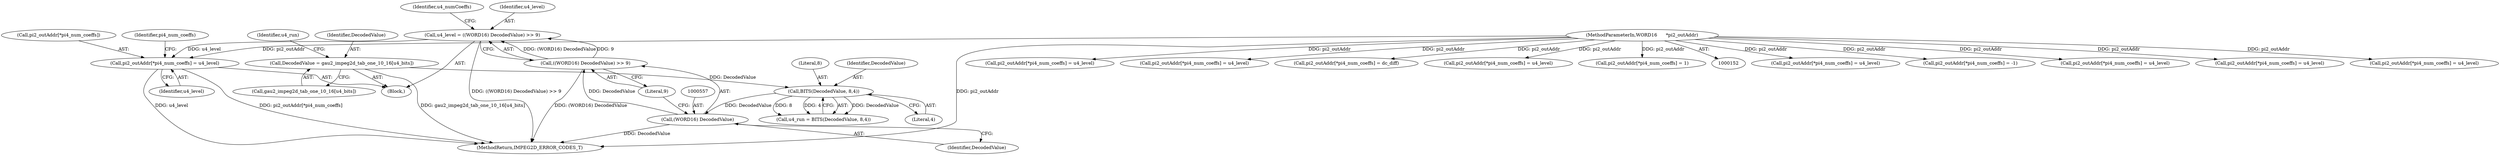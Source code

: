 digraph "0_Android_8b4ed5a23175b7ffa56eea4678db7287f825e985@array" {
"1000577" [label="(Call,pi2_outAddr[*pi4_num_coeffs] = u4_level)"];
"1000553" [label="(Call,u4_level = ((WORD16) DecodedValue) >> 9)"];
"1000555" [label="(Call,((WORD16) DecodedValue) >> 9)"];
"1000556" [label="(Call,(WORD16) DecodedValue)"];
"1000549" [label="(Call,BITS(DecodedValue, 8,4))"];
"1000542" [label="(Call,DecodedValue = gau2_impeg2d_tab_one_10_16[u4_bits])"];
"1000154" [label="(MethodParameterIn,WORD16      *pi2_outAddr)"];
"1000582" [label="(Identifier,u4_level)"];
"1000561" [label="(Identifier,u4_numCoeffs)"];
"1000558" [label="(Identifier,DecodedValue)"];
"1000548" [label="(Identifier,u4_run)"];
"1000636" [label="(Call,pi2_outAddr[*pi4_num_coeffs] = u4_level)"];
"1000551" [label="(Literal,8)"];
"1000543" [label="(Identifier,DecodedValue)"];
"1000554" [label="(Identifier,u4_level)"];
"1000544" [label="(Call,gau2_impeg2d_tab_one_10_16[u4_bits])"];
"1000347" [label="(Call,pi2_outAddr[*pi4_num_coeffs] = -1)"];
"1000553" [label="(Call,u4_level = ((WORD16) DecodedValue) >> 9)"];
"1000499" [label="(Block,)"];
"1000578" [label="(Call,pi2_outAddr[*pi4_num_coeffs])"];
"1000585" [label="(Identifier,pi4_num_coeffs)"];
"1001064" [label="(MethodReturn,IMPEG2D_ERROR_CODES_T)"];
"1000706" [label="(Call,pi2_outAddr[*pi4_num_coeffs] = u4_level)"];
"1000950" [label="(Call,pi2_outAddr[*pi4_num_coeffs] = u4_level)"];
"1000549" [label="(Call,BITS(DecodedValue, 8,4))"];
"1001020" [label="(Call,pi2_outAddr[*pi4_num_coeffs] = u4_level)"];
"1000542" [label="(Call,DecodedValue = gau2_impeg2d_tab_one_10_16[u4_bits])"];
"1000547" [label="(Call,u4_run = BITS(DecodedValue, 8,4))"];
"1000794" [label="(Call,pi2_outAddr[*pi4_num_coeffs] = u4_level)"];
"1000556" [label="(Call,(WORD16) DecodedValue)"];
"1000550" [label="(Identifier,DecodedValue)"];
"1000467" [label="(Call,pi2_outAddr[*pi4_num_coeffs] = u4_level)"];
"1000552" [label="(Literal,4)"];
"1000303" [label="(Call,pi2_outAddr[*pi4_num_coeffs] = dc_diff)"];
"1000891" [label="(Call,pi2_outAddr[*pi4_num_coeffs] = u4_level)"];
"1000555" [label="(Call,((WORD16) DecodedValue) >> 9)"];
"1000559" [label="(Literal,9)"];
"1000154" [label="(MethodParameterIn,WORD16      *pi2_outAddr)"];
"1000356" [label="(Call,pi2_outAddr[*pi4_num_coeffs] = 1)"];
"1000577" [label="(Call,pi2_outAddr[*pi4_num_coeffs] = u4_level)"];
"1000577" -> "1000499"  [label="AST: "];
"1000577" -> "1000582"  [label="CFG: "];
"1000578" -> "1000577"  [label="AST: "];
"1000582" -> "1000577"  [label="AST: "];
"1000585" -> "1000577"  [label="CFG: "];
"1000577" -> "1001064"  [label="DDG: pi2_outAddr[*pi4_num_coeffs]"];
"1000577" -> "1001064"  [label="DDG: u4_level"];
"1000553" -> "1000577"  [label="DDG: u4_level"];
"1000154" -> "1000577"  [label="DDG: pi2_outAddr"];
"1000553" -> "1000499"  [label="AST: "];
"1000553" -> "1000555"  [label="CFG: "];
"1000554" -> "1000553"  [label="AST: "];
"1000555" -> "1000553"  [label="AST: "];
"1000561" -> "1000553"  [label="CFG: "];
"1000553" -> "1001064"  [label="DDG: ((WORD16) DecodedValue) >> 9"];
"1000555" -> "1000553"  [label="DDG: (WORD16) DecodedValue"];
"1000555" -> "1000553"  [label="DDG: 9"];
"1000555" -> "1000559"  [label="CFG: "];
"1000556" -> "1000555"  [label="AST: "];
"1000559" -> "1000555"  [label="AST: "];
"1000555" -> "1001064"  [label="DDG: (WORD16) DecodedValue"];
"1000556" -> "1000555"  [label="DDG: DecodedValue"];
"1000556" -> "1000558"  [label="CFG: "];
"1000557" -> "1000556"  [label="AST: "];
"1000558" -> "1000556"  [label="AST: "];
"1000559" -> "1000556"  [label="CFG: "];
"1000556" -> "1001064"  [label="DDG: DecodedValue"];
"1000549" -> "1000556"  [label="DDG: DecodedValue"];
"1000549" -> "1000547"  [label="AST: "];
"1000549" -> "1000552"  [label="CFG: "];
"1000550" -> "1000549"  [label="AST: "];
"1000551" -> "1000549"  [label="AST: "];
"1000552" -> "1000549"  [label="AST: "];
"1000547" -> "1000549"  [label="CFG: "];
"1000549" -> "1000547"  [label="DDG: DecodedValue"];
"1000549" -> "1000547"  [label="DDG: 8"];
"1000549" -> "1000547"  [label="DDG: 4"];
"1000542" -> "1000549"  [label="DDG: DecodedValue"];
"1000542" -> "1000499"  [label="AST: "];
"1000542" -> "1000544"  [label="CFG: "];
"1000543" -> "1000542"  [label="AST: "];
"1000544" -> "1000542"  [label="AST: "];
"1000548" -> "1000542"  [label="CFG: "];
"1000542" -> "1001064"  [label="DDG: gau2_impeg2d_tab_one_10_16[u4_bits]"];
"1000154" -> "1000152"  [label="AST: "];
"1000154" -> "1001064"  [label="DDG: pi2_outAddr"];
"1000154" -> "1000303"  [label="DDG: pi2_outAddr"];
"1000154" -> "1000347"  [label="DDG: pi2_outAddr"];
"1000154" -> "1000356"  [label="DDG: pi2_outAddr"];
"1000154" -> "1000467"  [label="DDG: pi2_outAddr"];
"1000154" -> "1000636"  [label="DDG: pi2_outAddr"];
"1000154" -> "1000706"  [label="DDG: pi2_outAddr"];
"1000154" -> "1000794"  [label="DDG: pi2_outAddr"];
"1000154" -> "1000891"  [label="DDG: pi2_outAddr"];
"1000154" -> "1000950"  [label="DDG: pi2_outAddr"];
"1000154" -> "1001020"  [label="DDG: pi2_outAddr"];
}
